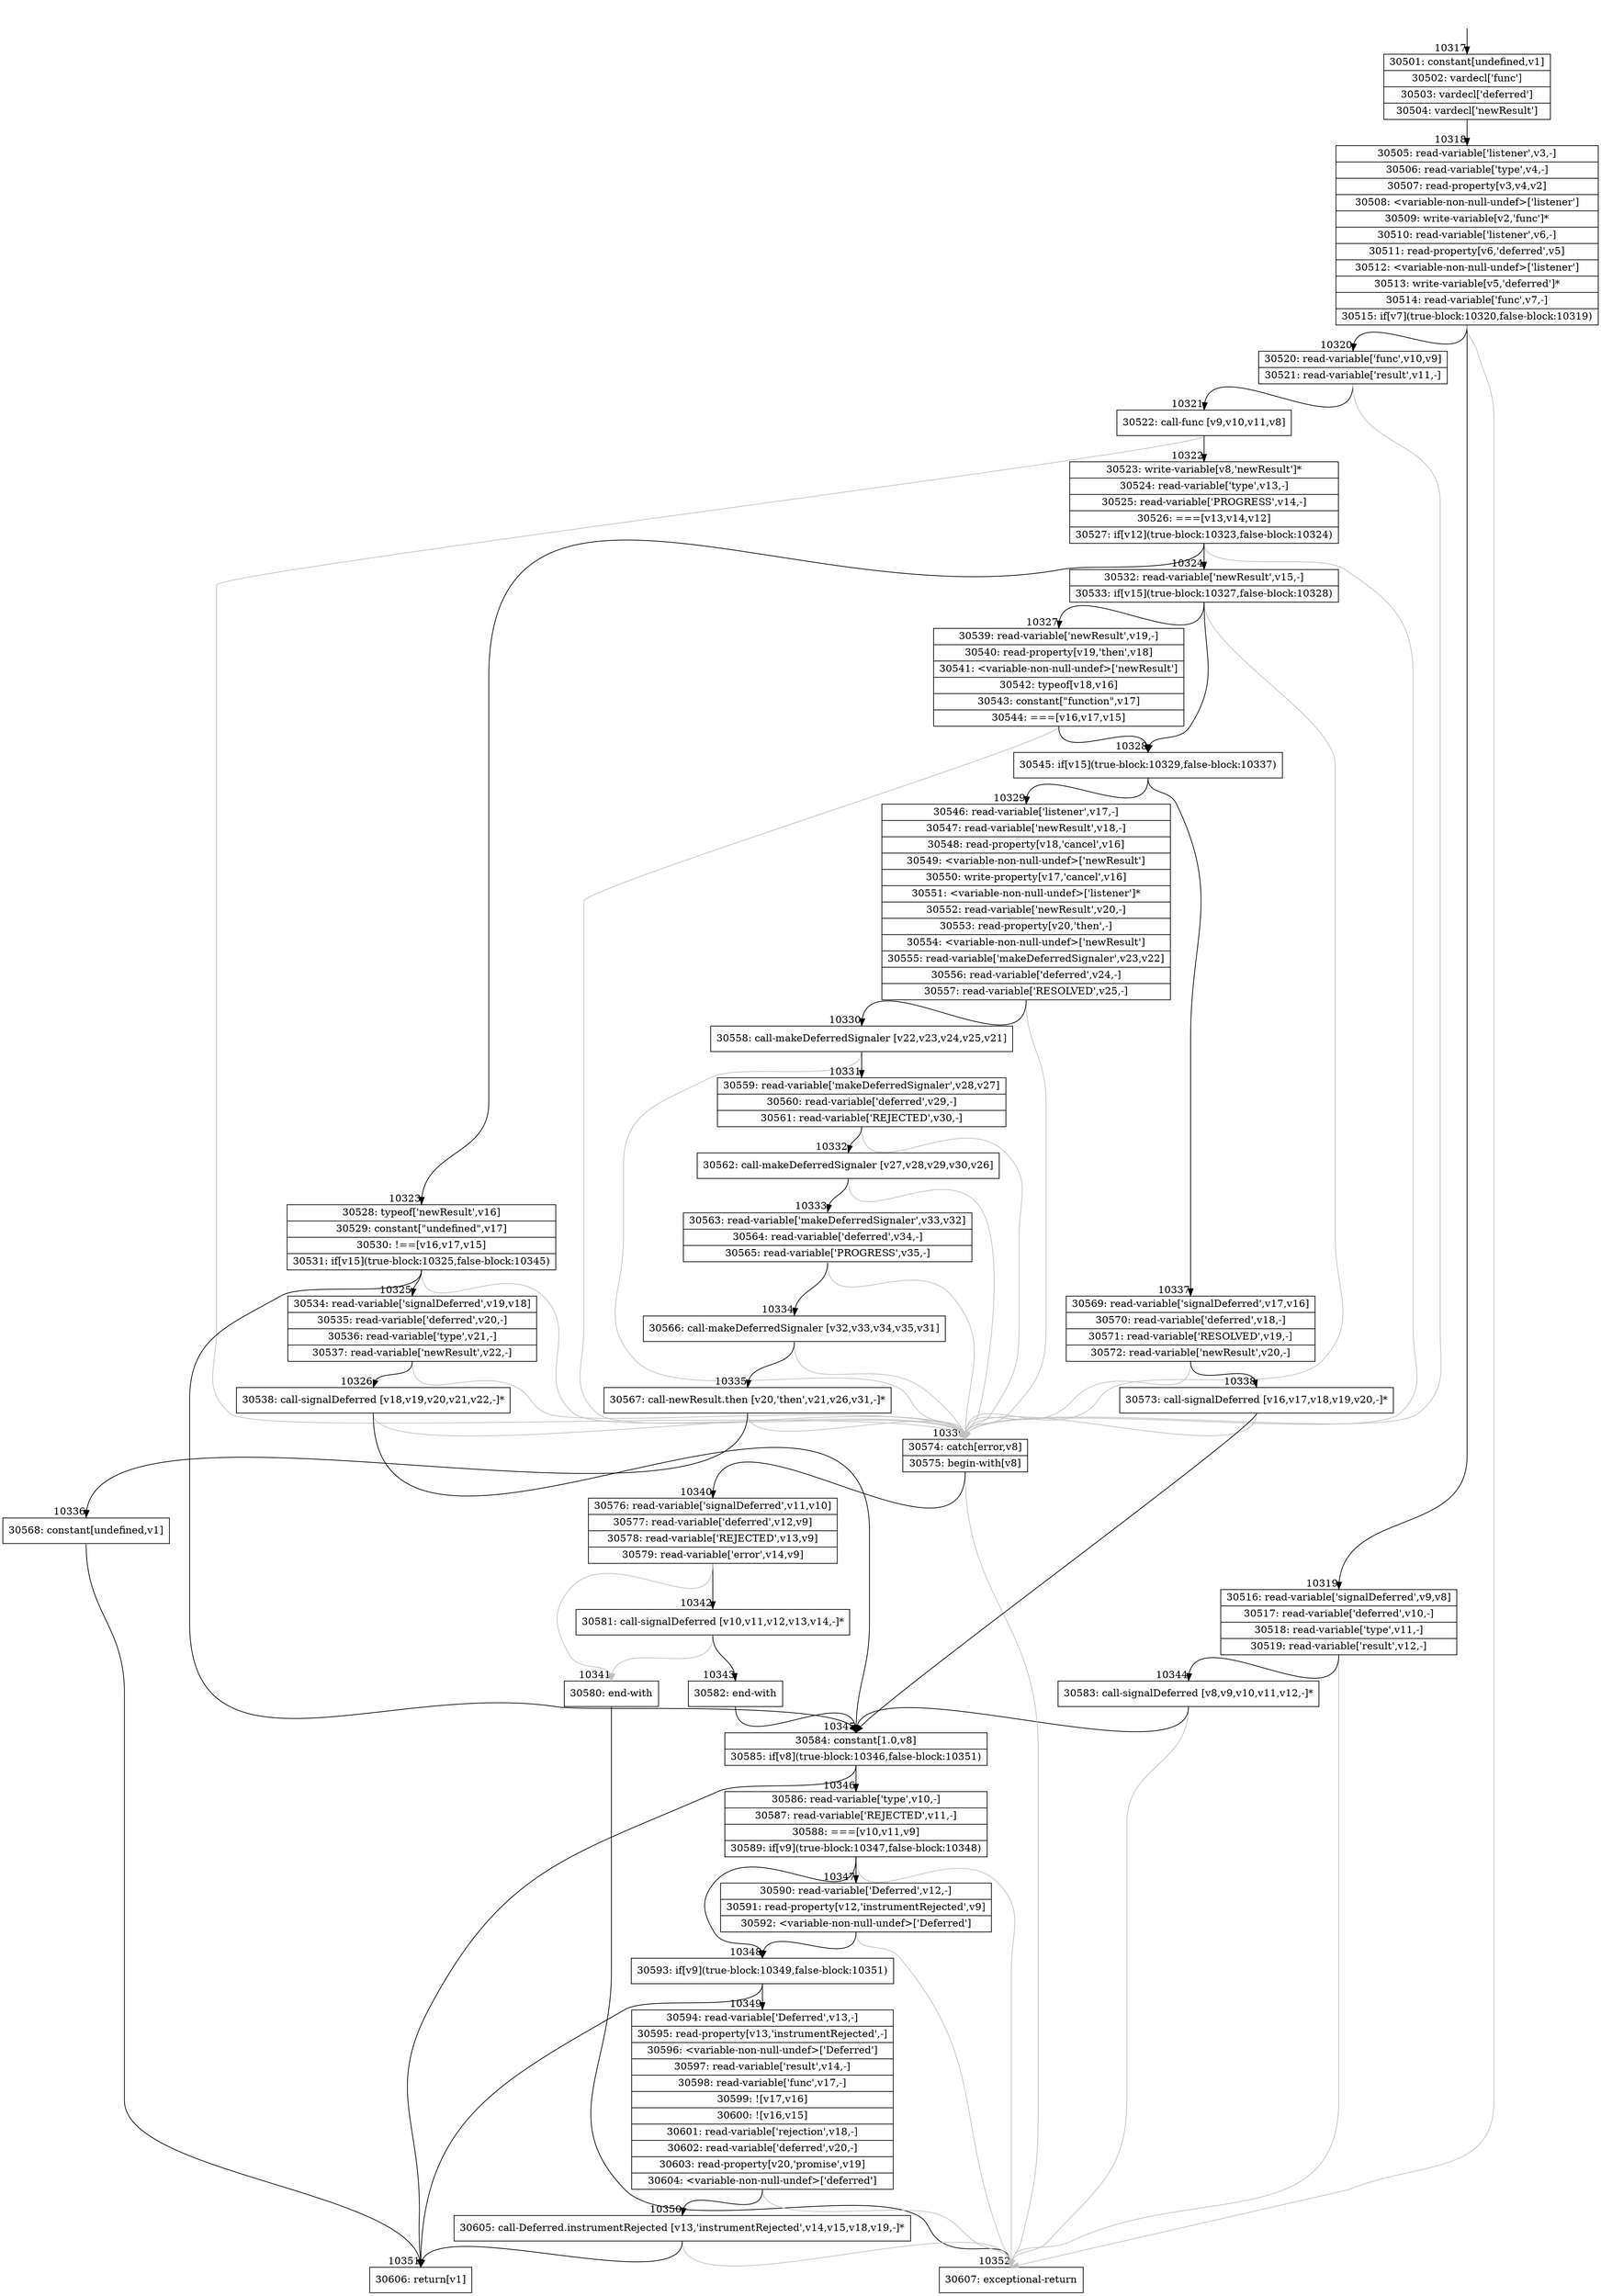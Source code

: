 digraph {
rankdir="TD"
BB_entry746[shape=none,label=""];
BB_entry746 -> BB10317 [tailport=s, headport=n, headlabel="    10317"]
BB10317 [shape=record label="{30501: constant[undefined,v1]|30502: vardecl['func']|30503: vardecl['deferred']|30504: vardecl['newResult']}" ] 
BB10317 -> BB10318 [tailport=s, headport=n, headlabel="      10318"]
BB10318 [shape=record label="{30505: read-variable['listener',v3,-]|30506: read-variable['type',v4,-]|30507: read-property[v3,v4,v2]|30508: \<variable-non-null-undef\>['listener']|30509: write-variable[v2,'func']*|30510: read-variable['listener',v6,-]|30511: read-property[v6,'deferred',v5]|30512: \<variable-non-null-undef\>['listener']|30513: write-variable[v5,'deferred']*|30514: read-variable['func',v7,-]|30515: if[v7](true-block:10320,false-block:10319)}" ] 
BB10318 -> BB10320 [tailport=s, headport=n, headlabel="      10320"]
BB10318 -> BB10319 [tailport=s, headport=n, headlabel="      10319"]
BB10318 -> BB10352 [tailport=s, headport=n, color=gray, headlabel="      10352"]
BB10319 [shape=record label="{30516: read-variable['signalDeferred',v9,v8]|30517: read-variable['deferred',v10,-]|30518: read-variable['type',v11,-]|30519: read-variable['result',v12,-]}" ] 
BB10319 -> BB10344 [tailport=s, headport=n, headlabel="      10344"]
BB10319 -> BB10352 [tailport=s, headport=n, color=gray]
BB10320 [shape=record label="{30520: read-variable['func',v10,v9]|30521: read-variable['result',v11,-]}" ] 
BB10320 -> BB10321 [tailport=s, headport=n, headlabel="      10321"]
BB10320 -> BB10339 [tailport=s, headport=n, color=gray, headlabel="      10339"]
BB10321 [shape=record label="{30522: call-func [v9,v10,v11,v8]}" ] 
BB10321 -> BB10322 [tailport=s, headport=n, headlabel="      10322"]
BB10321 -> BB10339 [tailport=s, headport=n, color=gray]
BB10322 [shape=record label="{30523: write-variable[v8,'newResult']*|30524: read-variable['type',v13,-]|30525: read-variable['PROGRESS',v14,-]|30526: ===[v13,v14,v12]|30527: if[v12](true-block:10323,false-block:10324)}" ] 
BB10322 -> BB10323 [tailport=s, headport=n, headlabel="      10323"]
BB10322 -> BB10324 [tailport=s, headport=n, headlabel="      10324"]
BB10322 -> BB10339 [tailport=s, headport=n, color=gray]
BB10323 [shape=record label="{30528: typeof['newResult',v16]|30529: constant[\"undefined\",v17]|30530: !==[v16,v17,v15]|30531: if[v15](true-block:10325,false-block:10345)}" ] 
BB10323 -> BB10325 [tailport=s, headport=n, headlabel="      10325"]
BB10323 -> BB10345 [tailport=s, headport=n, headlabel="      10345"]
BB10323 -> BB10339 [tailport=s, headport=n, color=gray]
BB10324 [shape=record label="{30532: read-variable['newResult',v15,-]|30533: if[v15](true-block:10327,false-block:10328)}" ] 
BB10324 -> BB10328 [tailport=s, headport=n, headlabel="      10328"]
BB10324 -> BB10327 [tailport=s, headport=n, headlabel="      10327"]
BB10324 -> BB10339 [tailport=s, headport=n, color=gray]
BB10325 [shape=record label="{30534: read-variable['signalDeferred',v19,v18]|30535: read-variable['deferred',v20,-]|30536: read-variable['type',v21,-]|30537: read-variable['newResult',v22,-]}" ] 
BB10325 -> BB10326 [tailport=s, headport=n, headlabel="      10326"]
BB10325 -> BB10339 [tailport=s, headport=n, color=gray]
BB10326 [shape=record label="{30538: call-signalDeferred [v18,v19,v20,v21,v22,-]*}" ] 
BB10326 -> BB10345 [tailport=s, headport=n]
BB10326 -> BB10339 [tailport=s, headport=n, color=gray]
BB10327 [shape=record label="{30539: read-variable['newResult',v19,-]|30540: read-property[v19,'then',v18]|30541: \<variable-non-null-undef\>['newResult']|30542: typeof[v18,v16]|30543: constant[\"function\",v17]|30544: ===[v16,v17,v15]}" ] 
BB10327 -> BB10328 [tailport=s, headport=n]
BB10327 -> BB10339 [tailport=s, headport=n, color=gray]
BB10328 [shape=record label="{30545: if[v15](true-block:10329,false-block:10337)}" ] 
BB10328 -> BB10329 [tailport=s, headport=n, headlabel="      10329"]
BB10328 -> BB10337 [tailport=s, headport=n, headlabel="      10337"]
BB10329 [shape=record label="{30546: read-variable['listener',v17,-]|30547: read-variable['newResult',v18,-]|30548: read-property[v18,'cancel',v16]|30549: \<variable-non-null-undef\>['newResult']|30550: write-property[v17,'cancel',v16]|30551: \<variable-non-null-undef\>['listener']*|30552: read-variable['newResult',v20,-]|30553: read-property[v20,'then',-]|30554: \<variable-non-null-undef\>['newResult']|30555: read-variable['makeDeferredSignaler',v23,v22]|30556: read-variable['deferred',v24,-]|30557: read-variable['RESOLVED',v25,-]}" ] 
BB10329 -> BB10330 [tailport=s, headport=n, headlabel="      10330"]
BB10329 -> BB10339 [tailport=s, headport=n, color=gray]
BB10330 [shape=record label="{30558: call-makeDeferredSignaler [v22,v23,v24,v25,v21]}" ] 
BB10330 -> BB10331 [tailport=s, headport=n, headlabel="      10331"]
BB10330 -> BB10339 [tailport=s, headport=n, color=gray]
BB10331 [shape=record label="{30559: read-variable['makeDeferredSignaler',v28,v27]|30560: read-variable['deferred',v29,-]|30561: read-variable['REJECTED',v30,-]}" ] 
BB10331 -> BB10332 [tailport=s, headport=n, headlabel="      10332"]
BB10331 -> BB10339 [tailport=s, headport=n, color=gray]
BB10332 [shape=record label="{30562: call-makeDeferredSignaler [v27,v28,v29,v30,v26]}" ] 
BB10332 -> BB10333 [tailport=s, headport=n, headlabel="      10333"]
BB10332 -> BB10339 [tailport=s, headport=n, color=gray]
BB10333 [shape=record label="{30563: read-variable['makeDeferredSignaler',v33,v32]|30564: read-variable['deferred',v34,-]|30565: read-variable['PROGRESS',v35,-]}" ] 
BB10333 -> BB10334 [tailport=s, headport=n, headlabel="      10334"]
BB10333 -> BB10339 [tailport=s, headport=n, color=gray]
BB10334 [shape=record label="{30566: call-makeDeferredSignaler [v32,v33,v34,v35,v31]}" ] 
BB10334 -> BB10335 [tailport=s, headport=n, headlabel="      10335"]
BB10334 -> BB10339 [tailport=s, headport=n, color=gray]
BB10335 [shape=record label="{30567: call-newResult.then [v20,'then',v21,v26,v31,-]*}" ] 
BB10335 -> BB10336 [tailport=s, headport=n, headlabel="      10336"]
BB10335 -> BB10339 [tailport=s, headport=n, color=gray]
BB10336 [shape=record label="{30568: constant[undefined,v1]}" ] 
BB10336 -> BB10351 [tailport=s, headport=n, headlabel="      10351"]
BB10337 [shape=record label="{30569: read-variable['signalDeferred',v17,v16]|30570: read-variable['deferred',v18,-]|30571: read-variable['RESOLVED',v19,-]|30572: read-variable['newResult',v20,-]}" ] 
BB10337 -> BB10338 [tailport=s, headport=n, headlabel="      10338"]
BB10337 -> BB10339 [tailport=s, headport=n, color=gray]
BB10338 [shape=record label="{30573: call-signalDeferred [v16,v17,v18,v19,v20,-]*}" ] 
BB10338 -> BB10345 [tailport=s, headport=n]
BB10338 -> BB10339 [tailport=s, headport=n, color=gray]
BB10339 [shape=record label="{30574: catch[error,v8]|30575: begin-with[v8]}" ] 
BB10339 -> BB10340 [tailport=s, headport=n, headlabel="      10340"]
BB10339 -> BB10352 [tailport=s, headport=n, color=gray]
BB10340 [shape=record label="{30576: read-variable['signalDeferred',v11,v10]|30577: read-variable['deferred',v12,v9]|30578: read-variable['REJECTED',v13,v9]|30579: read-variable['error',v14,v9]}" ] 
BB10340 -> BB10342 [tailport=s, headport=n, headlabel="      10342"]
BB10340 -> BB10341 [tailport=s, headport=n, color=gray, headlabel="      10341"]
BB10341 [shape=record label="{30580: end-with}" ] 
BB10341 -> BB10352 [tailport=s, headport=n]
BB10342 [shape=record label="{30581: call-signalDeferred [v10,v11,v12,v13,v14,-]*}" ] 
BB10342 -> BB10343 [tailport=s, headport=n, headlabel="      10343"]
BB10342 -> BB10341 [tailport=s, headport=n, color=gray]
BB10343 [shape=record label="{30582: end-with}" ] 
BB10343 -> BB10345 [tailport=s, headport=n]
BB10344 [shape=record label="{30583: call-signalDeferred [v8,v9,v10,v11,v12,-]*}" ] 
BB10344 -> BB10345 [tailport=s, headport=n]
BB10344 -> BB10352 [tailport=s, headport=n, color=gray]
BB10345 [shape=record label="{30584: constant[1.0,v8]|30585: if[v8](true-block:10346,false-block:10351)}" ] 
BB10345 -> BB10346 [tailport=s, headport=n, headlabel="      10346"]
BB10345 -> BB10351 [tailport=s, headport=n]
BB10346 [shape=record label="{30586: read-variable['type',v10,-]|30587: read-variable['REJECTED',v11,-]|30588: ===[v10,v11,v9]|30589: if[v9](true-block:10347,false-block:10348)}" ] 
BB10346 -> BB10348 [tailport=s, headport=n, headlabel="      10348"]
BB10346 -> BB10347 [tailport=s, headport=n, headlabel="      10347"]
BB10346 -> BB10352 [tailport=s, headport=n, color=gray]
BB10347 [shape=record label="{30590: read-variable['Deferred',v12,-]|30591: read-property[v12,'instrumentRejected',v9]|30592: \<variable-non-null-undef\>['Deferred']}" ] 
BB10347 -> BB10348 [tailport=s, headport=n]
BB10347 -> BB10352 [tailport=s, headport=n, color=gray]
BB10348 [shape=record label="{30593: if[v9](true-block:10349,false-block:10351)}" ] 
BB10348 -> BB10349 [tailport=s, headport=n, headlabel="      10349"]
BB10348 -> BB10351 [tailport=s, headport=n]
BB10349 [shape=record label="{30594: read-variable['Deferred',v13,-]|30595: read-property[v13,'instrumentRejected',-]|30596: \<variable-non-null-undef\>['Deferred']|30597: read-variable['result',v14,-]|30598: read-variable['func',v17,-]|30599: ![v17,v16]|30600: ![v16,v15]|30601: read-variable['rejection',v18,-]|30602: read-variable['deferred',v20,-]|30603: read-property[v20,'promise',v19]|30604: \<variable-non-null-undef\>['deferred']}" ] 
BB10349 -> BB10350 [tailport=s, headport=n, headlabel="      10350"]
BB10349 -> BB10352 [tailport=s, headport=n, color=gray]
BB10350 [shape=record label="{30605: call-Deferred.instrumentRejected [v13,'instrumentRejected',v14,v15,v18,v19,-]*}" ] 
BB10350 -> BB10351 [tailport=s, headport=n]
BB10350 -> BB10352 [tailport=s, headport=n, color=gray]
BB10351 [shape=record label="{30606: return[v1]}" ] 
BB10352 [shape=record label="{30607: exceptional-return}" ] 
//#$~ 14526
}

